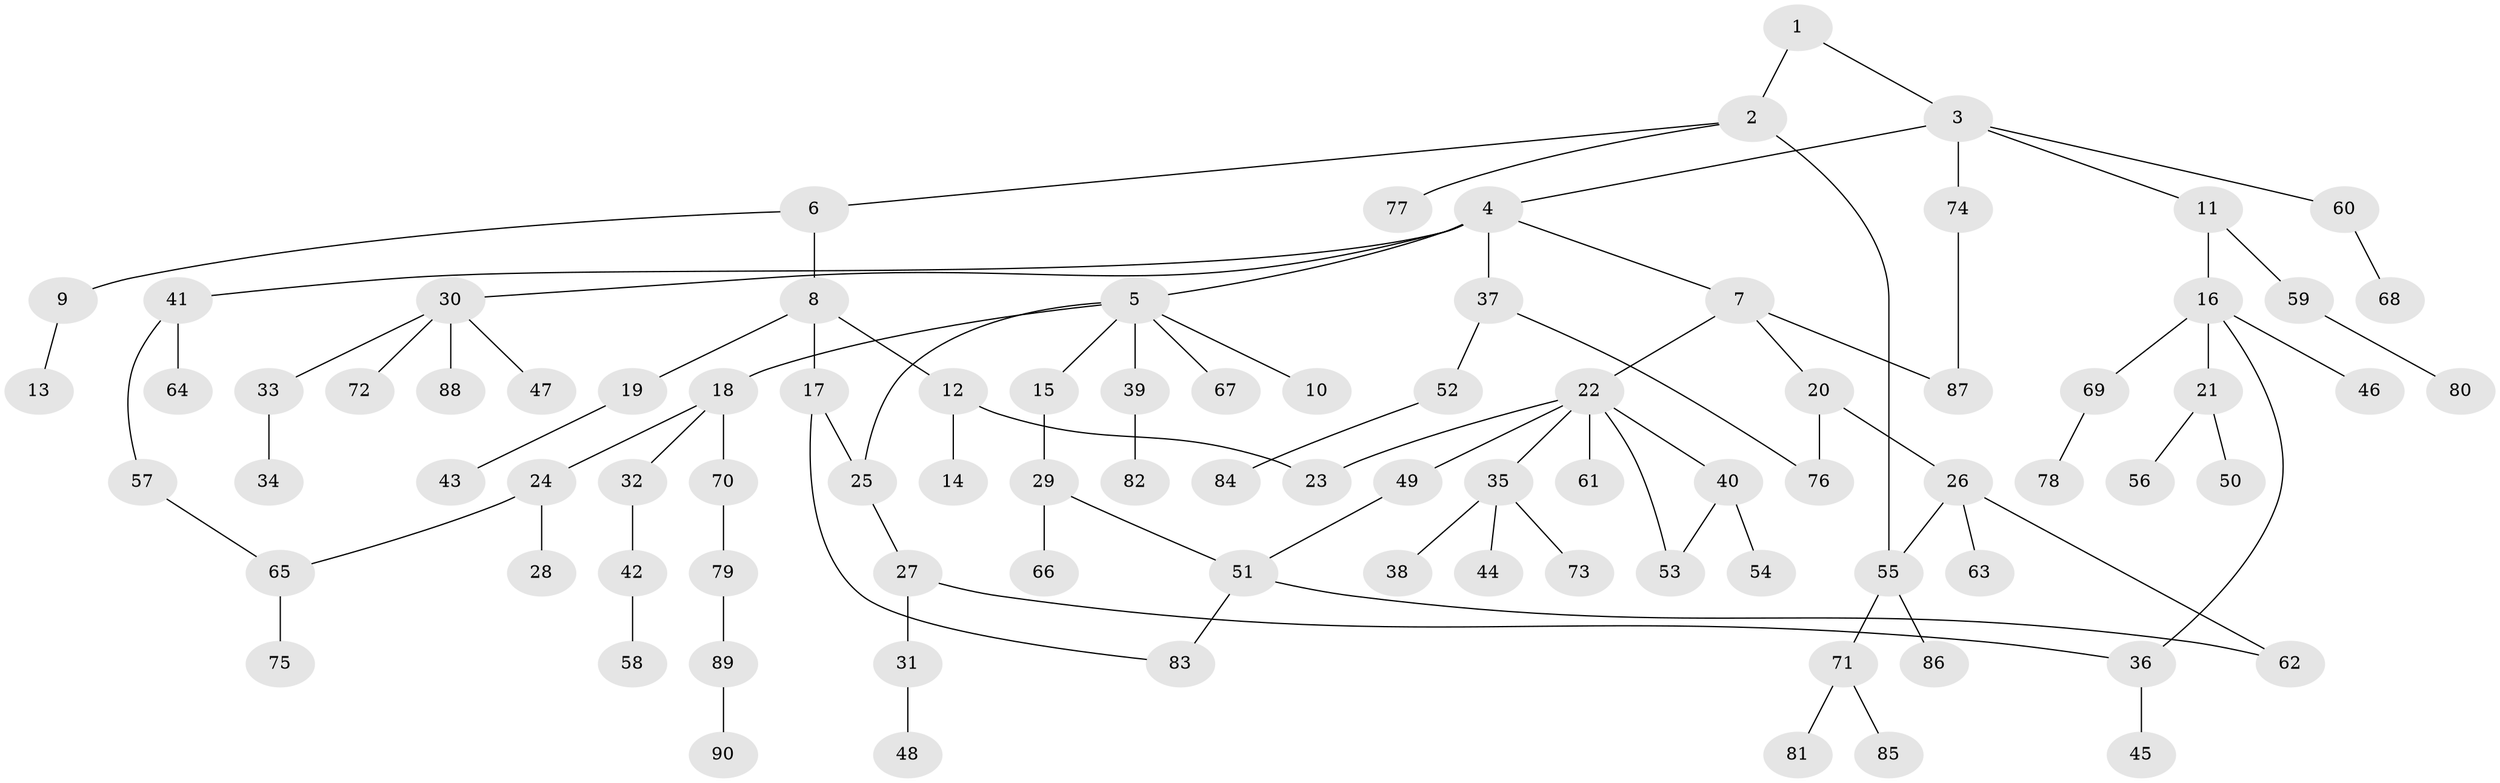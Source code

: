 // coarse degree distribution, {2: 0.22950819672131148, 6: 0.06557377049180328, 8: 0.01639344262295082, 3: 0.14754098360655737, 4: 0.06557377049180328, 1: 0.4426229508196721, 5: 0.03278688524590164}
// Generated by graph-tools (version 1.1) at 2025/23/03/03/25 07:23:31]
// undirected, 90 vertices, 100 edges
graph export_dot {
graph [start="1"]
  node [color=gray90,style=filled];
  1;
  2;
  3;
  4;
  5;
  6;
  7;
  8;
  9;
  10;
  11;
  12;
  13;
  14;
  15;
  16;
  17;
  18;
  19;
  20;
  21;
  22;
  23;
  24;
  25;
  26;
  27;
  28;
  29;
  30;
  31;
  32;
  33;
  34;
  35;
  36;
  37;
  38;
  39;
  40;
  41;
  42;
  43;
  44;
  45;
  46;
  47;
  48;
  49;
  50;
  51;
  52;
  53;
  54;
  55;
  56;
  57;
  58;
  59;
  60;
  61;
  62;
  63;
  64;
  65;
  66;
  67;
  68;
  69;
  70;
  71;
  72;
  73;
  74;
  75;
  76;
  77;
  78;
  79;
  80;
  81;
  82;
  83;
  84;
  85;
  86;
  87;
  88;
  89;
  90;
  1 -- 2;
  1 -- 3;
  2 -- 6;
  2 -- 77;
  2 -- 55;
  3 -- 4;
  3 -- 11;
  3 -- 60;
  3 -- 74;
  4 -- 5;
  4 -- 7;
  4 -- 30;
  4 -- 37;
  4 -- 41;
  5 -- 10;
  5 -- 15;
  5 -- 18;
  5 -- 39;
  5 -- 67;
  5 -- 25;
  6 -- 8;
  6 -- 9;
  7 -- 20;
  7 -- 22;
  7 -- 87;
  8 -- 12;
  8 -- 17;
  8 -- 19;
  9 -- 13;
  11 -- 16;
  11 -- 59;
  12 -- 14;
  12 -- 23;
  15 -- 29;
  16 -- 21;
  16 -- 36;
  16 -- 46;
  16 -- 69;
  17 -- 25;
  17 -- 83;
  18 -- 24;
  18 -- 32;
  18 -- 70;
  19 -- 43;
  20 -- 26;
  20 -- 76;
  21 -- 50;
  21 -- 56;
  22 -- 35;
  22 -- 40;
  22 -- 49;
  22 -- 53;
  22 -- 61;
  22 -- 23;
  24 -- 28;
  24 -- 65;
  25 -- 27;
  26 -- 55;
  26 -- 62;
  26 -- 63;
  27 -- 31;
  27 -- 36;
  29 -- 66;
  29 -- 51;
  30 -- 33;
  30 -- 47;
  30 -- 72;
  30 -- 88;
  31 -- 48;
  32 -- 42;
  33 -- 34;
  35 -- 38;
  35 -- 44;
  35 -- 73;
  36 -- 45;
  37 -- 52;
  37 -- 76;
  39 -- 82;
  40 -- 54;
  40 -- 53;
  41 -- 57;
  41 -- 64;
  42 -- 58;
  49 -- 51;
  51 -- 83;
  51 -- 62;
  52 -- 84;
  55 -- 71;
  55 -- 86;
  57 -- 65;
  59 -- 80;
  60 -- 68;
  65 -- 75;
  69 -- 78;
  70 -- 79;
  71 -- 81;
  71 -- 85;
  74 -- 87;
  79 -- 89;
  89 -- 90;
}

